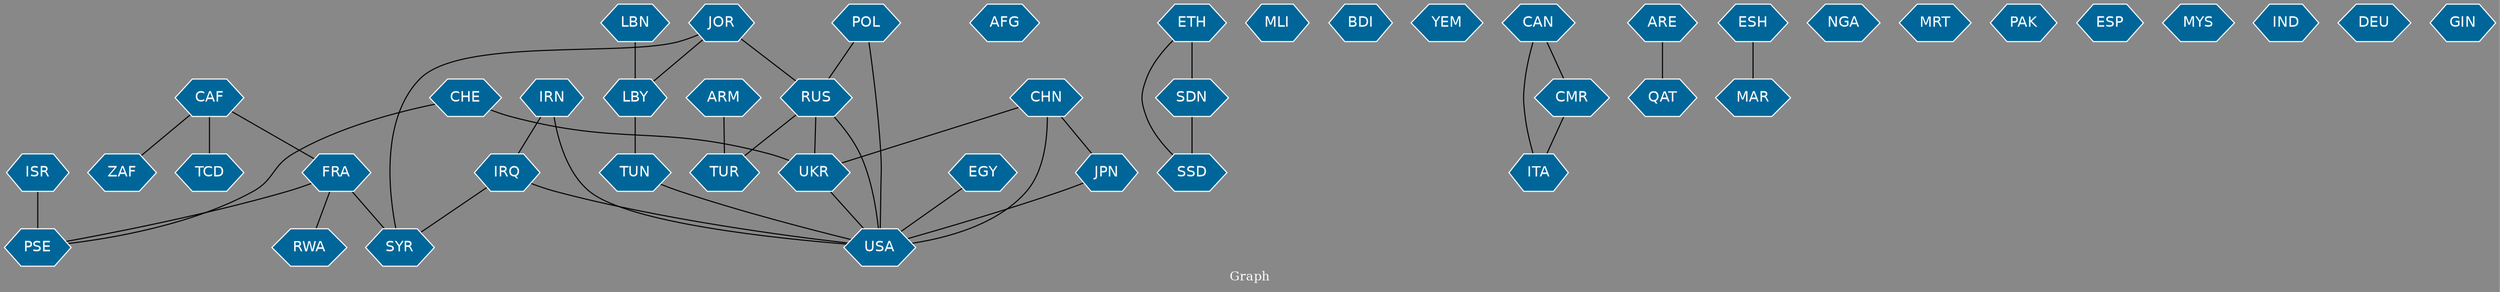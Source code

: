 // Countries together in item graph
graph {
	graph [bgcolor="#888888" fontcolor=white fontsize=12 label="Graph" outputorder=edgesfirst overlap=prism]
	node [color=white fillcolor="#006699" fontcolor=white fontname=Helvetica shape=hexagon style=filled]
	edge [arrowhead=open color=black fontcolor=white fontname=Courier fontsize=12]
		ISR [label=ISR]
		PSE [label=PSE]
		RUS [label=RUS]
		UKR [label=UKR]
		SYR [label=SYR]
		AFG [label=AFG]
		CHE [label=CHE]
		IRN [label=IRN]
		USA [label=USA]
		FRA [label=FRA]
		CAF [label=CAF]
		IRQ [label=IRQ]
		SSD [label=SSD]
		SDN [label=SDN]
		MLI [label=MLI]
		TCD [label=TCD]
		BDI [label=BDI]
		TUR [label=TUR]
		EGY [label=EGY]
		RWA [label=RWA]
		YEM [label=YEM]
		LBY [label=LBY]
		LBN [label=LBN]
		TUN [label=TUN]
		CAN [label=CAN]
		QAT [label=QAT]
		ARE [label=ARE]
		MAR [label=MAR]
		ESH [label=ESH]
		ZAF [label=ZAF]
		NGA [label=NGA]
		MRT [label=MRT]
		PAK [label=PAK]
		ESP [label=ESP]
		JOR [label=JOR]
		ITA [label=ITA]
		CHN [label=CHN]
		ARM [label=ARM]
		JPN [label=JPN]
		POL [label=POL]
		MYS [label=MYS]
		IND [label=IND]
		ETH [label=ETH]
		DEU [label=DEU]
		GIN [label=GIN]
		CMR [label=CMR]
			ISR -- PSE [weight=4]
			ARE -- QAT [weight=1]
			JPN -- USA [weight=1]
			CHN -- USA [weight=1]
			IRN -- IRQ [weight=1]
			CAN -- ITA [weight=1]
			CAF -- FRA [weight=1]
			IRQ -- USA [weight=1]
			CAF -- TCD [weight=3]
			RUS -- TUR [weight=1]
			LBY -- TUN [weight=2]
			ARM -- TUR [weight=1]
			CHE -- PSE [weight=1]
			SDN -- SSD [weight=8]
			JOR -- LBY [weight=1]
			ESH -- MAR [weight=1]
			FRA -- SYR [weight=3]
			EGY -- USA [weight=1]
			CAF -- ZAF [weight=1]
			CHN -- JPN [weight=1]
			RUS -- USA [weight=4]
			CHE -- UKR [weight=2]
			CHN -- UKR [weight=1]
			UKR -- USA [weight=1]
			RUS -- UKR [weight=10]
			IRQ -- SYR [weight=1]
			IRN -- USA [weight=3]
			FRA -- PSE [weight=1]
			JOR -- SYR [weight=1]
			LBN -- LBY [weight=2]
			POL -- RUS [weight=1]
			ETH -- SDN [weight=2]
			CAN -- CMR [weight=1]
			FRA -- RWA [weight=2]
			POL -- USA [weight=1]
			ETH -- SSD [weight=1]
			JOR -- RUS [weight=1]
			TUN -- USA [weight=2]
			CMR -- ITA [weight=1]
}